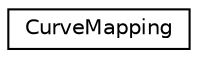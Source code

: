 digraph G
{
  edge [fontname="Helvetica",fontsize="10",labelfontname="Helvetica",labelfontsize="10"];
  node [fontname="Helvetica",fontsize="10",shape=record];
  rankdir=LR;
  Node1 [label="CurveMapping",height=0.2,width=0.4,color="black", fillcolor="white", style="filled",URL="$d4/d40/structCurveMapping.html"];
}
